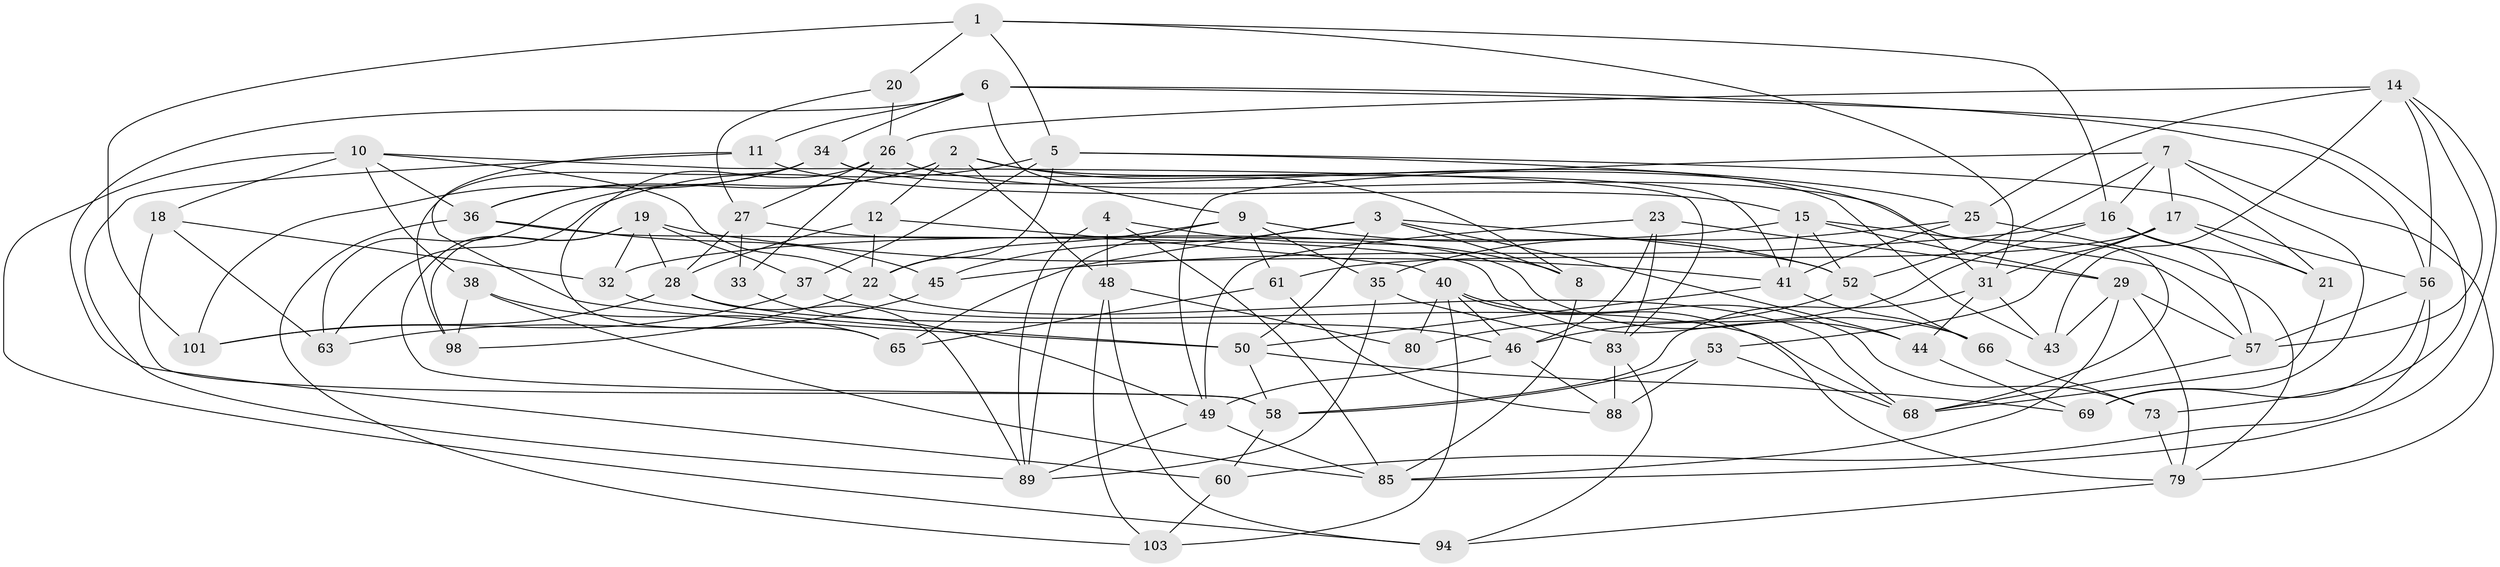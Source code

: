 // original degree distribution, {4: 1.0}
// Generated by graph-tools (version 1.1) at 2025/11/02/27/25 16:11:48]
// undirected, 67 vertices, 167 edges
graph export_dot {
graph [start="1"]
  node [color=gray90,style=filled];
  1 [super="+24"];
  2 [super="+102"];
  3 [super="+13"];
  4;
  5 [super="+47"];
  6 [super="+74"];
  7 [super="+82"];
  8;
  9 [super="+54"];
  10 [super="+78"];
  11;
  12;
  14 [super="+76"];
  15 [super="+75"];
  16 [super="+67"];
  17 [super="+30"];
  18;
  19 [super="+86"];
  20;
  21;
  22 [super="+95"];
  23;
  25 [super="+77"];
  26 [super="+42"];
  27 [super="+87"];
  28 [super="+91"];
  29 [super="+100"];
  31 [super="+55"];
  32;
  33;
  34 [super="+59"];
  35 [super="+70"];
  36 [super="+39"];
  37;
  38;
  40 [super="+51"];
  41 [super="+64"];
  43;
  44;
  45;
  46 [super="+105"];
  48 [super="+93"];
  49 [super="+72"];
  50 [super="+62"];
  52 [super="+71"];
  53;
  56 [super="+84"];
  57 [super="+92"];
  58 [super="+104"];
  60;
  61;
  63;
  65;
  66;
  68 [super="+81"];
  69;
  73;
  79 [super="+90"];
  80;
  83 [super="+97"];
  85 [super="+96"];
  88;
  89 [super="+99"];
  94;
  98;
  101;
  103;
  1 -- 101;
  1 -- 20 [weight=2];
  1 -- 31;
  1 -- 16;
  1 -- 5;
  2 -- 63;
  2 -- 36;
  2 -- 31;
  2 -- 8;
  2 -- 48;
  2 -- 12;
  3 -- 45;
  3 -- 8;
  3 -- 65;
  3 -- 50;
  3 -- 44;
  3 -- 52;
  4 -- 48;
  4 -- 8;
  4 -- 85;
  4 -- 89;
  5 -- 63;
  5 -- 21;
  5 -- 37;
  5 -- 22;
  5 -- 25;
  6 -- 60;
  6 -- 11;
  6 -- 56;
  6 -- 73;
  6 -- 9;
  6 -- 34;
  7 -- 69;
  7 -- 49;
  7 -- 79;
  7 -- 16;
  7 -- 17;
  7 -- 52;
  8 -- 85;
  9 -- 22;
  9 -- 61;
  9 -- 52;
  9 -- 35;
  9 -- 89;
  10 -- 94;
  10 -- 22;
  10 -- 38;
  10 -- 83;
  10 -- 18;
  10 -- 36;
  11 -- 89;
  11 -- 50;
  11 -- 15;
  12 -- 40;
  12 -- 28;
  12 -- 22;
  14 -- 25;
  14 -- 57;
  14 -- 43;
  14 -- 85;
  14 -- 26;
  14 -- 56;
  15 -- 52;
  15 -- 32;
  15 -- 41;
  15 -- 57;
  15 -- 29;
  16 -- 45;
  16 -- 46;
  16 -- 21;
  16 -- 57;
  17 -- 21;
  17 -- 61;
  17 -- 53;
  17 -- 56;
  17 -- 31;
  18 -- 63;
  18 -- 32;
  18 -- 58;
  19 -- 32;
  19 -- 41;
  19 -- 58;
  19 -- 98;
  19 -- 28;
  19 -- 37;
  20 -- 26;
  20 -- 27;
  21 -- 68;
  22 -- 98;
  22 -- 68;
  23 -- 29;
  23 -- 49;
  23 -- 83;
  23 -- 46;
  25 -- 35 [weight=2];
  25 -- 79;
  25 -- 41;
  26 -- 27;
  26 -- 68;
  26 -- 65;
  26 -- 33;
  27 -- 28;
  27 -- 33 [weight=2];
  27 -- 66;
  28 -- 101;
  28 -- 89;
  28 -- 46;
  29 -- 43;
  29 -- 79;
  29 -- 57;
  29 -- 85;
  31 -- 44;
  31 -- 43;
  31 -- 58;
  32 -- 50;
  33 -- 49;
  34 -- 43;
  34 -- 98;
  34 -- 101;
  34 -- 41;
  34 -- 36;
  35 -- 83 [weight=2];
  35 -- 89;
  36 -- 45;
  36 -- 44;
  36 -- 103;
  37 -- 101;
  37 -- 68;
  38 -- 98;
  38 -- 85;
  38 -- 65;
  40 -- 80;
  40 -- 79;
  40 -- 73;
  40 -- 46;
  40 -- 103;
  41 -- 66;
  41 -- 50;
  44 -- 69;
  45 -- 63;
  46 -- 49;
  46 -- 88;
  48 -- 94;
  48 -- 80 [weight=2];
  48 -- 103;
  49 -- 89;
  49 -- 85;
  50 -- 69;
  50 -- 58;
  52 -- 66;
  52 -- 80;
  53 -- 88;
  53 -- 68;
  53 -- 58;
  56 -- 60;
  56 -- 57;
  56 -- 69;
  57 -- 68;
  58 -- 60;
  60 -- 103;
  61 -- 65;
  61 -- 88;
  66 -- 73;
  73 -- 79;
  79 -- 94;
  83 -- 88;
  83 -- 94;
}
